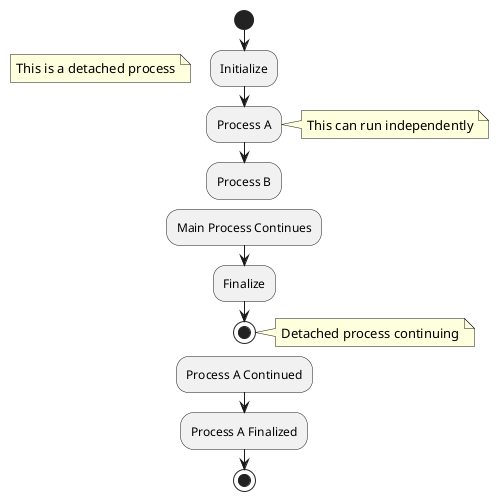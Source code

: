 @startuml Activity Detached Example
start
:Initialize;

floating note left: This is a detached process
:Process A;
note right: This can run independently

:Process B;
detach

:Main Process Continues;
:Finalize;
stop

note right: Detached process continuing
:Process A Continued;
:Process A Finalized;
stop
@enduml
